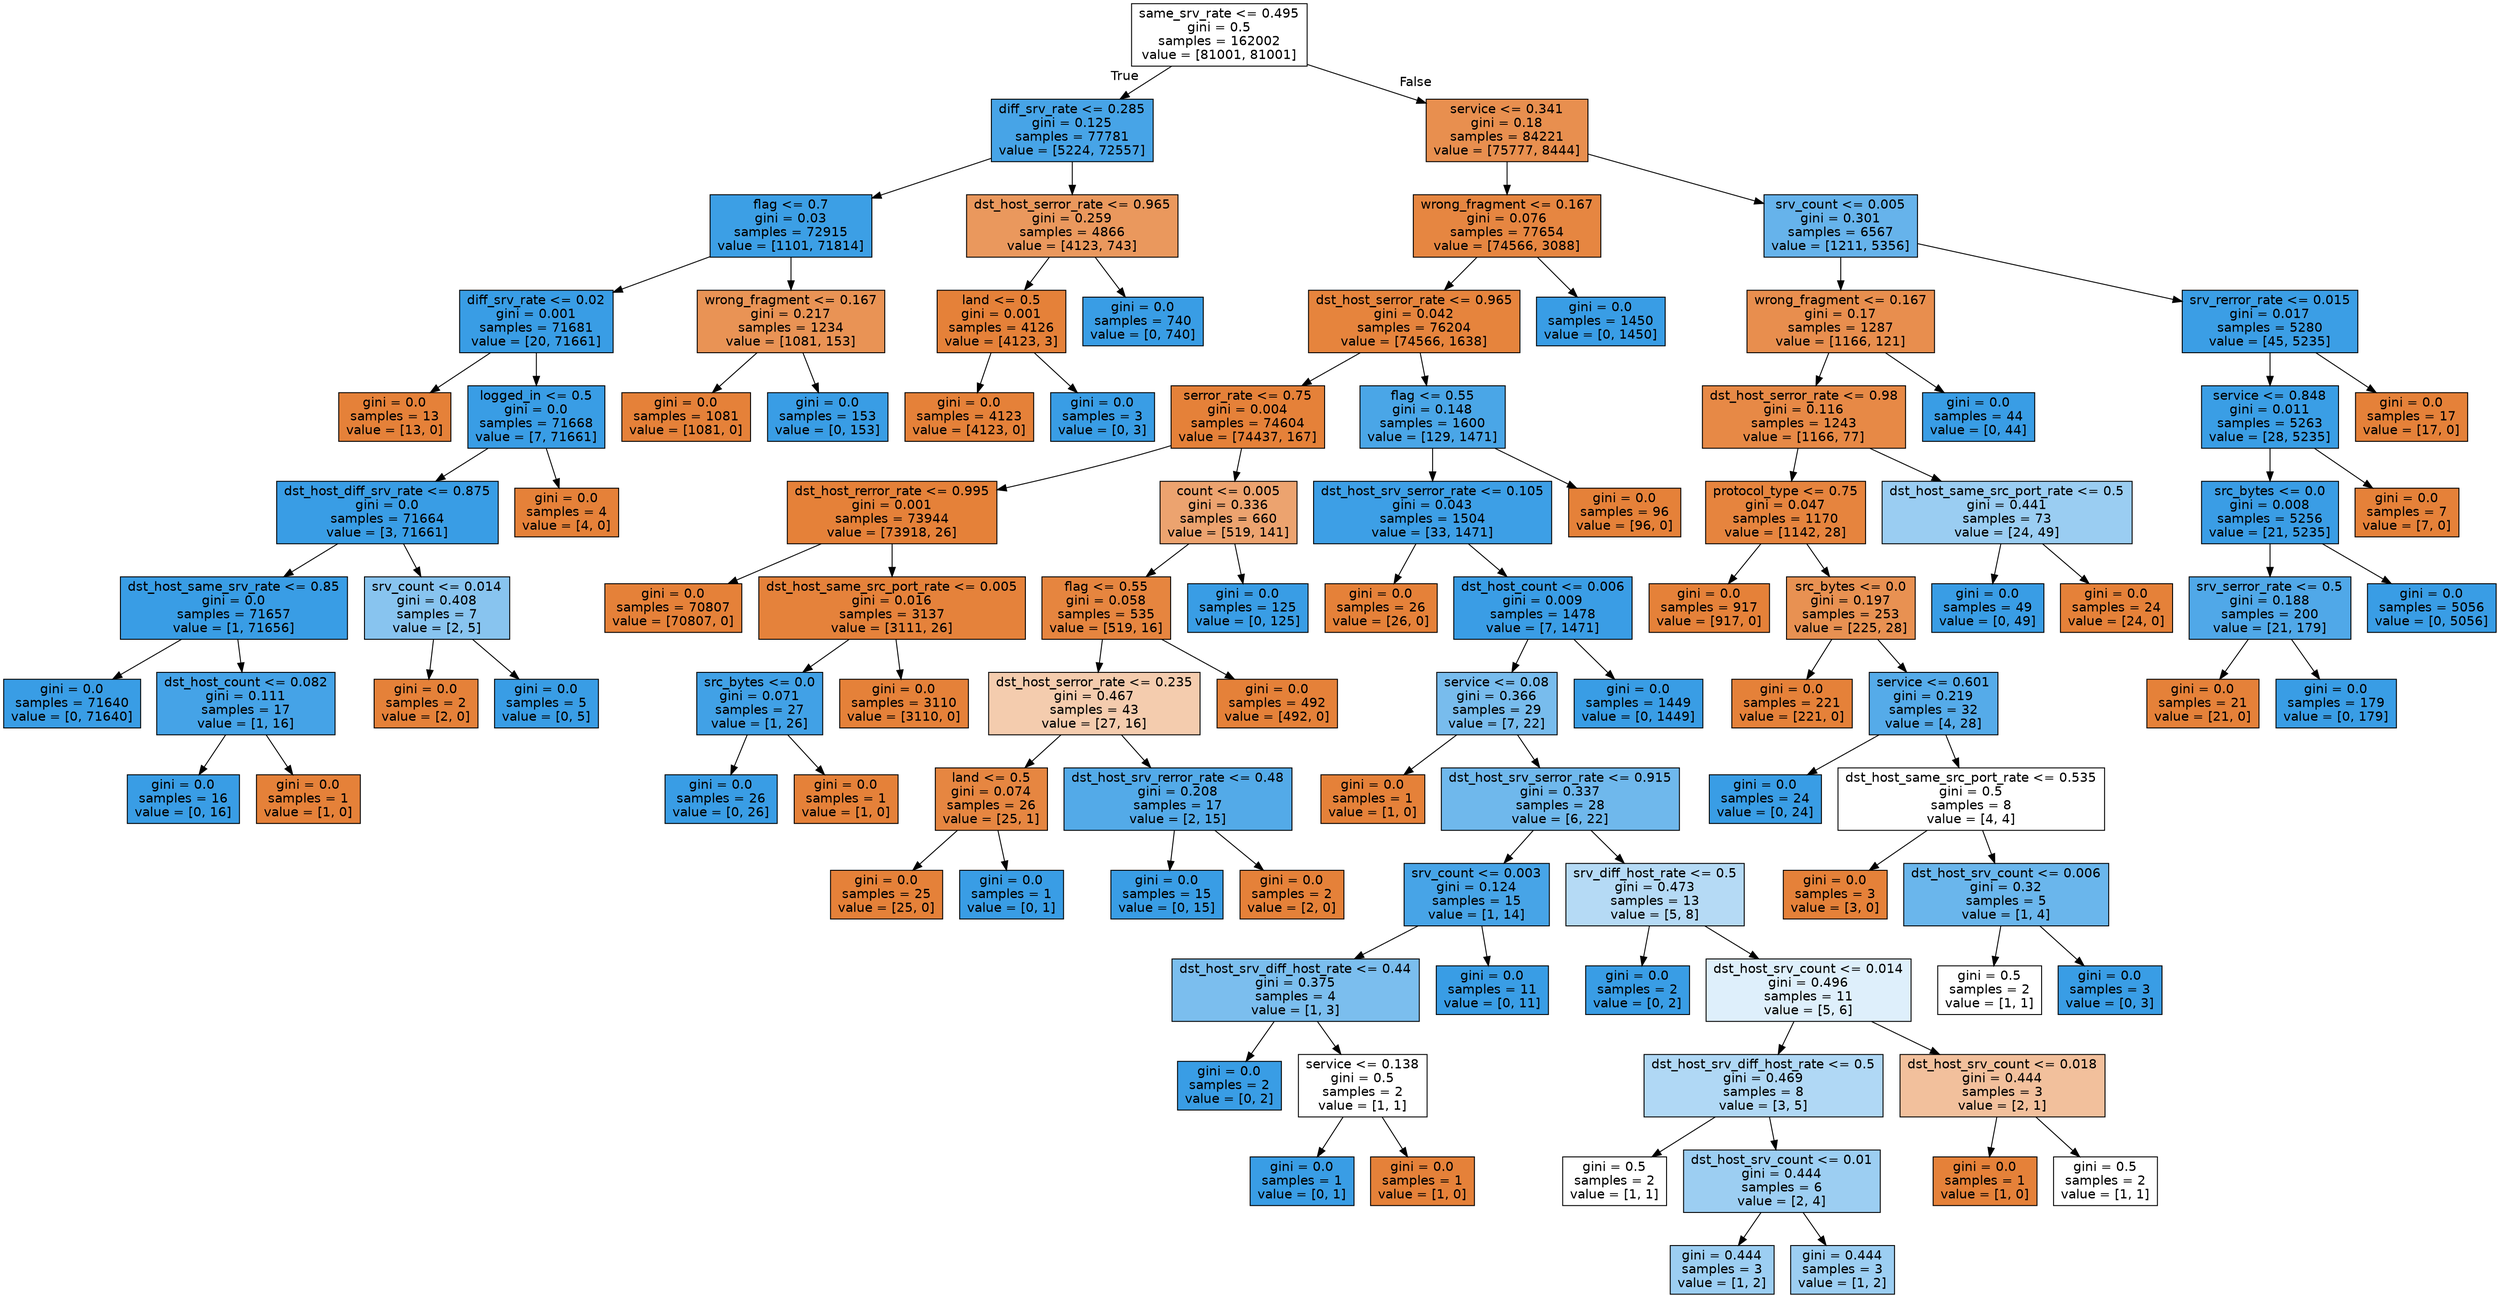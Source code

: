 digraph Tree {
node [shape=box, style="filled", color="black", fontname="helvetica"] ;
edge [fontname="helvetica"] ;
0 [label="same_srv_rate <= 0.495\ngini = 0.5\nsamples = 162002\nvalue = [81001, 81001]", fillcolor="#ffffff"] ;
1 [label="diff_srv_rate <= 0.285\ngini = 0.125\nsamples = 77781\nvalue = [5224, 72557]", fillcolor="#47a4e7"] ;
0 -> 1 [labeldistance=2.5, labelangle=45, headlabel="True"] ;
2 [label="flag <= 0.7\ngini = 0.03\nsamples = 72915\nvalue = [1101, 71814]", fillcolor="#3c9fe5"] ;
1 -> 2 ;
3 [label="diff_srv_rate <= 0.02\ngini = 0.001\nsamples = 71681\nvalue = [20, 71661]", fillcolor="#399de5"] ;
2 -> 3 ;
4 [label="gini = 0.0\nsamples = 13\nvalue = [13, 0]", fillcolor="#e58139"] ;
3 -> 4 ;
5 [label="logged_in <= 0.5\ngini = 0.0\nsamples = 71668\nvalue = [7, 71661]", fillcolor="#399de5"] ;
3 -> 5 ;
6 [label="dst_host_diff_srv_rate <= 0.875\ngini = 0.0\nsamples = 71664\nvalue = [3, 71661]", fillcolor="#399de5"] ;
5 -> 6 ;
7 [label="dst_host_same_srv_rate <= 0.85\ngini = 0.0\nsamples = 71657\nvalue = [1, 71656]", fillcolor="#399de5"] ;
6 -> 7 ;
8 [label="gini = 0.0\nsamples = 71640\nvalue = [0, 71640]", fillcolor="#399de5"] ;
7 -> 8 ;
9 [label="dst_host_count <= 0.082\ngini = 0.111\nsamples = 17\nvalue = [1, 16]", fillcolor="#45a3e7"] ;
7 -> 9 ;
10 [label="gini = 0.0\nsamples = 16\nvalue = [0, 16]", fillcolor="#399de5"] ;
9 -> 10 ;
11 [label="gini = 0.0\nsamples = 1\nvalue = [1, 0]", fillcolor="#e58139"] ;
9 -> 11 ;
12 [label="srv_count <= 0.014\ngini = 0.408\nsamples = 7\nvalue = [2, 5]", fillcolor="#88c4ef"] ;
6 -> 12 ;
13 [label="gini = 0.0\nsamples = 2\nvalue = [2, 0]", fillcolor="#e58139"] ;
12 -> 13 ;
14 [label="gini = 0.0\nsamples = 5\nvalue = [0, 5]", fillcolor="#399de5"] ;
12 -> 14 ;
15 [label="gini = 0.0\nsamples = 4\nvalue = [4, 0]", fillcolor="#e58139"] ;
5 -> 15 ;
16 [label="wrong_fragment <= 0.167\ngini = 0.217\nsamples = 1234\nvalue = [1081, 153]", fillcolor="#e99355"] ;
2 -> 16 ;
17 [label="gini = 0.0\nsamples = 1081\nvalue = [1081, 0]", fillcolor="#e58139"] ;
16 -> 17 ;
18 [label="gini = 0.0\nsamples = 153\nvalue = [0, 153]", fillcolor="#399de5"] ;
16 -> 18 ;
19 [label="dst_host_serror_rate <= 0.965\ngini = 0.259\nsamples = 4866\nvalue = [4123, 743]", fillcolor="#ea985d"] ;
1 -> 19 ;
20 [label="land <= 0.5\ngini = 0.001\nsamples = 4126\nvalue = [4123, 3]", fillcolor="#e58139"] ;
19 -> 20 ;
21 [label="gini = 0.0\nsamples = 4123\nvalue = [4123, 0]", fillcolor="#e58139"] ;
20 -> 21 ;
22 [label="gini = 0.0\nsamples = 3\nvalue = [0, 3]", fillcolor="#399de5"] ;
20 -> 22 ;
23 [label="gini = 0.0\nsamples = 740\nvalue = [0, 740]", fillcolor="#399de5"] ;
19 -> 23 ;
24 [label="service <= 0.341\ngini = 0.18\nsamples = 84221\nvalue = [75777, 8444]", fillcolor="#e88f4f"] ;
0 -> 24 [labeldistance=2.5, labelangle=-45, headlabel="False"] ;
25 [label="wrong_fragment <= 0.167\ngini = 0.076\nsamples = 77654\nvalue = [74566, 3088]", fillcolor="#e68641"] ;
24 -> 25 ;
26 [label="dst_host_serror_rate <= 0.965\ngini = 0.042\nsamples = 76204\nvalue = [74566, 1638]", fillcolor="#e6843d"] ;
25 -> 26 ;
27 [label="serror_rate <= 0.75\ngini = 0.004\nsamples = 74604\nvalue = [74437, 167]", fillcolor="#e58139"] ;
26 -> 27 ;
28 [label="dst_host_rerror_rate <= 0.995\ngini = 0.001\nsamples = 73944\nvalue = [73918, 26]", fillcolor="#e58139"] ;
27 -> 28 ;
29 [label="gini = 0.0\nsamples = 70807\nvalue = [70807, 0]", fillcolor="#e58139"] ;
28 -> 29 ;
30 [label="dst_host_same_src_port_rate <= 0.005\ngini = 0.016\nsamples = 3137\nvalue = [3111, 26]", fillcolor="#e5823b"] ;
28 -> 30 ;
31 [label="src_bytes <= 0.0\ngini = 0.071\nsamples = 27\nvalue = [1, 26]", fillcolor="#41a1e6"] ;
30 -> 31 ;
32 [label="gini = 0.0\nsamples = 26\nvalue = [0, 26]", fillcolor="#399de5"] ;
31 -> 32 ;
33 [label="gini = 0.0\nsamples = 1\nvalue = [1, 0]", fillcolor="#e58139"] ;
31 -> 33 ;
34 [label="gini = 0.0\nsamples = 3110\nvalue = [3110, 0]", fillcolor="#e58139"] ;
30 -> 34 ;
35 [label="count <= 0.005\ngini = 0.336\nsamples = 660\nvalue = [519, 141]", fillcolor="#eca36f"] ;
27 -> 35 ;
36 [label="flag <= 0.55\ngini = 0.058\nsamples = 535\nvalue = [519, 16]", fillcolor="#e6853f"] ;
35 -> 36 ;
37 [label="dst_host_serror_rate <= 0.235\ngini = 0.467\nsamples = 43\nvalue = [27, 16]", fillcolor="#f4ccae"] ;
36 -> 37 ;
38 [label="land <= 0.5\ngini = 0.074\nsamples = 26\nvalue = [25, 1]", fillcolor="#e68641"] ;
37 -> 38 ;
39 [label="gini = 0.0\nsamples = 25\nvalue = [25, 0]", fillcolor="#e58139"] ;
38 -> 39 ;
40 [label="gini = 0.0\nsamples = 1\nvalue = [0, 1]", fillcolor="#399de5"] ;
38 -> 40 ;
41 [label="dst_host_srv_rerror_rate <= 0.48\ngini = 0.208\nsamples = 17\nvalue = [2, 15]", fillcolor="#53aae8"] ;
37 -> 41 ;
42 [label="gini = 0.0\nsamples = 15\nvalue = [0, 15]", fillcolor="#399de5"] ;
41 -> 42 ;
43 [label="gini = 0.0\nsamples = 2\nvalue = [2, 0]", fillcolor="#e58139"] ;
41 -> 43 ;
44 [label="gini = 0.0\nsamples = 492\nvalue = [492, 0]", fillcolor="#e58139"] ;
36 -> 44 ;
45 [label="gini = 0.0\nsamples = 125\nvalue = [0, 125]", fillcolor="#399de5"] ;
35 -> 45 ;
46 [label="flag <= 0.55\ngini = 0.148\nsamples = 1600\nvalue = [129, 1471]", fillcolor="#4aa6e7"] ;
26 -> 46 ;
47 [label="dst_host_srv_serror_rate <= 0.105\ngini = 0.043\nsamples = 1504\nvalue = [33, 1471]", fillcolor="#3d9fe6"] ;
46 -> 47 ;
48 [label="gini = 0.0\nsamples = 26\nvalue = [26, 0]", fillcolor="#e58139"] ;
47 -> 48 ;
49 [label="dst_host_count <= 0.006\ngini = 0.009\nsamples = 1478\nvalue = [7, 1471]", fillcolor="#3a9de5"] ;
47 -> 49 ;
50 [label="service <= 0.08\ngini = 0.366\nsamples = 29\nvalue = [7, 22]", fillcolor="#78bced"] ;
49 -> 50 ;
51 [label="gini = 0.0\nsamples = 1\nvalue = [1, 0]", fillcolor="#e58139"] ;
50 -> 51 ;
52 [label="dst_host_srv_serror_rate <= 0.915\ngini = 0.337\nsamples = 28\nvalue = [6, 22]", fillcolor="#6fb8ec"] ;
50 -> 52 ;
53 [label="srv_count <= 0.003\ngini = 0.124\nsamples = 15\nvalue = [1, 14]", fillcolor="#47a4e7"] ;
52 -> 53 ;
54 [label="dst_host_srv_diff_host_rate <= 0.44\ngini = 0.375\nsamples = 4\nvalue = [1, 3]", fillcolor="#7bbeee"] ;
53 -> 54 ;
55 [label="gini = 0.0\nsamples = 2\nvalue = [0, 2]", fillcolor="#399de5"] ;
54 -> 55 ;
56 [label="service <= 0.138\ngini = 0.5\nsamples = 2\nvalue = [1, 1]", fillcolor="#ffffff"] ;
54 -> 56 ;
57 [label="gini = 0.0\nsamples = 1\nvalue = [0, 1]", fillcolor="#399de5"] ;
56 -> 57 ;
58 [label="gini = 0.0\nsamples = 1\nvalue = [1, 0]", fillcolor="#e58139"] ;
56 -> 58 ;
59 [label="gini = 0.0\nsamples = 11\nvalue = [0, 11]", fillcolor="#399de5"] ;
53 -> 59 ;
60 [label="srv_diff_host_rate <= 0.5\ngini = 0.473\nsamples = 13\nvalue = [5, 8]", fillcolor="#b5daf5"] ;
52 -> 60 ;
61 [label="gini = 0.0\nsamples = 2\nvalue = [0, 2]", fillcolor="#399de5"] ;
60 -> 61 ;
62 [label="dst_host_srv_count <= 0.014\ngini = 0.496\nsamples = 11\nvalue = [5, 6]", fillcolor="#deeffb"] ;
60 -> 62 ;
63 [label="dst_host_srv_diff_host_rate <= 0.5\ngini = 0.469\nsamples = 8\nvalue = [3, 5]", fillcolor="#b0d8f5"] ;
62 -> 63 ;
64 [label="gini = 0.5\nsamples = 2\nvalue = [1, 1]", fillcolor="#ffffff"] ;
63 -> 64 ;
65 [label="dst_host_srv_count <= 0.01\ngini = 0.444\nsamples = 6\nvalue = [2, 4]", fillcolor="#9ccef2"] ;
63 -> 65 ;
66 [label="gini = 0.444\nsamples = 3\nvalue = [1, 2]", fillcolor="#9ccef2"] ;
65 -> 66 ;
67 [label="gini = 0.444\nsamples = 3\nvalue = [1, 2]", fillcolor="#9ccef2"] ;
65 -> 67 ;
68 [label="dst_host_srv_count <= 0.018\ngini = 0.444\nsamples = 3\nvalue = [2, 1]", fillcolor="#f2c09c"] ;
62 -> 68 ;
69 [label="gini = 0.0\nsamples = 1\nvalue = [1, 0]", fillcolor="#e58139"] ;
68 -> 69 ;
70 [label="gini = 0.5\nsamples = 2\nvalue = [1, 1]", fillcolor="#ffffff"] ;
68 -> 70 ;
71 [label="gini = 0.0\nsamples = 1449\nvalue = [0, 1449]", fillcolor="#399de5"] ;
49 -> 71 ;
72 [label="gini = 0.0\nsamples = 96\nvalue = [96, 0]", fillcolor="#e58139"] ;
46 -> 72 ;
73 [label="gini = 0.0\nsamples = 1450\nvalue = [0, 1450]", fillcolor="#399de5"] ;
25 -> 73 ;
74 [label="srv_count <= 0.005\ngini = 0.301\nsamples = 6567\nvalue = [1211, 5356]", fillcolor="#66b3eb"] ;
24 -> 74 ;
75 [label="wrong_fragment <= 0.167\ngini = 0.17\nsamples = 1287\nvalue = [1166, 121]", fillcolor="#e88e4e"] ;
74 -> 75 ;
76 [label="dst_host_serror_rate <= 0.98\ngini = 0.116\nsamples = 1243\nvalue = [1166, 77]", fillcolor="#e78946"] ;
75 -> 76 ;
77 [label="protocol_type <= 0.75\ngini = 0.047\nsamples = 1170\nvalue = [1142, 28]", fillcolor="#e6843e"] ;
76 -> 77 ;
78 [label="gini = 0.0\nsamples = 917\nvalue = [917, 0]", fillcolor="#e58139"] ;
77 -> 78 ;
79 [label="src_bytes <= 0.0\ngini = 0.197\nsamples = 253\nvalue = [225, 28]", fillcolor="#e89152"] ;
77 -> 79 ;
80 [label="gini = 0.0\nsamples = 221\nvalue = [221, 0]", fillcolor="#e58139"] ;
79 -> 80 ;
81 [label="service <= 0.601\ngini = 0.219\nsamples = 32\nvalue = [4, 28]", fillcolor="#55abe9"] ;
79 -> 81 ;
82 [label="gini = 0.0\nsamples = 24\nvalue = [0, 24]", fillcolor="#399de5"] ;
81 -> 82 ;
83 [label="dst_host_same_src_port_rate <= 0.535\ngini = 0.5\nsamples = 8\nvalue = [4, 4]", fillcolor="#ffffff"] ;
81 -> 83 ;
84 [label="gini = 0.0\nsamples = 3\nvalue = [3, 0]", fillcolor="#e58139"] ;
83 -> 84 ;
85 [label="dst_host_srv_count <= 0.006\ngini = 0.32\nsamples = 5\nvalue = [1, 4]", fillcolor="#6ab6ec"] ;
83 -> 85 ;
86 [label="gini = 0.5\nsamples = 2\nvalue = [1, 1]", fillcolor="#ffffff"] ;
85 -> 86 ;
87 [label="gini = 0.0\nsamples = 3\nvalue = [0, 3]", fillcolor="#399de5"] ;
85 -> 87 ;
88 [label="dst_host_same_src_port_rate <= 0.5\ngini = 0.441\nsamples = 73\nvalue = [24, 49]", fillcolor="#9acdf2"] ;
76 -> 88 ;
89 [label="gini = 0.0\nsamples = 49\nvalue = [0, 49]", fillcolor="#399de5"] ;
88 -> 89 ;
90 [label="gini = 0.0\nsamples = 24\nvalue = [24, 0]", fillcolor="#e58139"] ;
88 -> 90 ;
91 [label="gini = 0.0\nsamples = 44\nvalue = [0, 44]", fillcolor="#399de5"] ;
75 -> 91 ;
92 [label="srv_rerror_rate <= 0.015\ngini = 0.017\nsamples = 5280\nvalue = [45, 5235]", fillcolor="#3b9ee5"] ;
74 -> 92 ;
93 [label="service <= 0.848\ngini = 0.011\nsamples = 5263\nvalue = [28, 5235]", fillcolor="#3a9ee5"] ;
92 -> 93 ;
94 [label="src_bytes <= 0.0\ngini = 0.008\nsamples = 5256\nvalue = [21, 5235]", fillcolor="#3a9de5"] ;
93 -> 94 ;
95 [label="srv_serror_rate <= 0.5\ngini = 0.188\nsamples = 200\nvalue = [21, 179]", fillcolor="#50a8e8"] ;
94 -> 95 ;
96 [label="gini = 0.0\nsamples = 21\nvalue = [21, 0]", fillcolor="#e58139"] ;
95 -> 96 ;
97 [label="gini = 0.0\nsamples = 179\nvalue = [0, 179]", fillcolor="#399de5"] ;
95 -> 97 ;
98 [label="gini = 0.0\nsamples = 5056\nvalue = [0, 5056]", fillcolor="#399de5"] ;
94 -> 98 ;
99 [label="gini = 0.0\nsamples = 7\nvalue = [7, 0]", fillcolor="#e58139"] ;
93 -> 99 ;
100 [label="gini = 0.0\nsamples = 17\nvalue = [17, 0]", fillcolor="#e58139"] ;
92 -> 100 ;
}